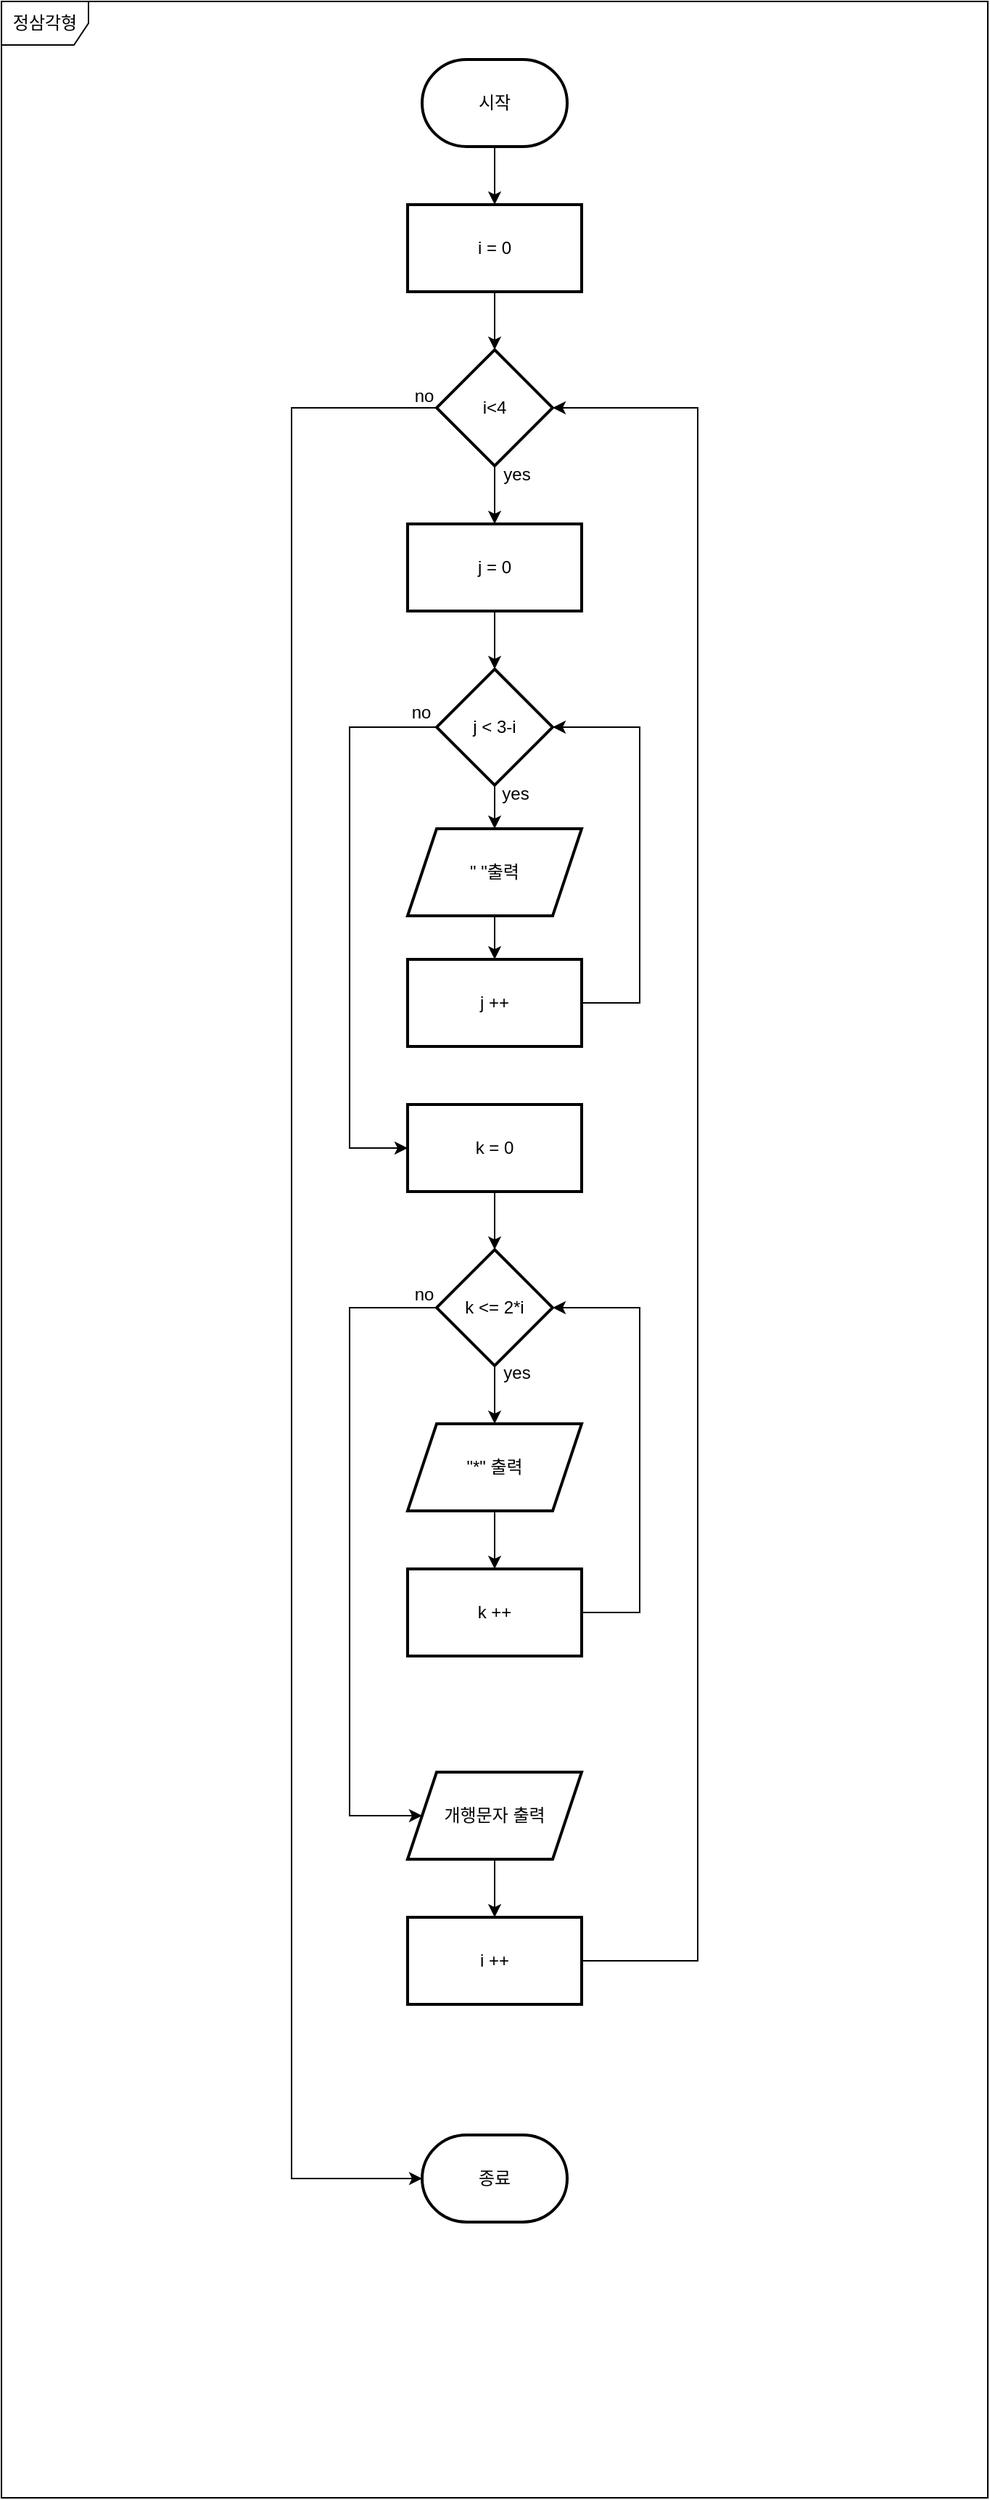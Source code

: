<mxfile version="26.0.16">
  <diagram name="페이지-1" id="27R1-qyvGeeAXX0JyV8W">
    <mxGraphModel dx="2868" dy="1688" grid="1" gridSize="10" guides="1" tooltips="1" connect="1" arrows="1" fold="1" page="1" pageScale="1" pageWidth="827" pageHeight="1169" math="0" shadow="0">
      <root>
        <mxCell id="0" />
        <mxCell id="1" parent="0" />
        <mxCell id="avFVUkf9BSmySJdu0mtt-1" value="정삼각형" style="shape=umlFrame;whiteSpace=wrap;html=1;pointerEvents=0;" vertex="1" parent="1">
          <mxGeometry x="40" y="40" width="680" height="1720" as="geometry" />
        </mxCell>
        <mxCell id="avFVUkf9BSmySJdu0mtt-4" value="" style="edgeStyle=orthogonalEdgeStyle;rounded=0;orthogonalLoop=1;jettySize=auto;html=1;" edge="1" parent="1" source="avFVUkf9BSmySJdu0mtt-2" target="avFVUkf9BSmySJdu0mtt-3">
          <mxGeometry relative="1" as="geometry" />
        </mxCell>
        <mxCell id="avFVUkf9BSmySJdu0mtt-2" value="시작" style="strokeWidth=2;html=1;shape=mxgraph.flowchart.terminator;whiteSpace=wrap;" vertex="1" parent="1">
          <mxGeometry x="330" y="80" width="100" height="60" as="geometry" />
        </mxCell>
        <mxCell id="avFVUkf9BSmySJdu0mtt-6" value="" style="edgeStyle=orthogonalEdgeStyle;rounded=0;orthogonalLoop=1;jettySize=auto;html=1;" edge="1" parent="1" source="avFVUkf9BSmySJdu0mtt-3" target="avFVUkf9BSmySJdu0mtt-5">
          <mxGeometry relative="1" as="geometry" />
        </mxCell>
        <mxCell id="avFVUkf9BSmySJdu0mtt-3" value="i = 0" style="whiteSpace=wrap;html=1;strokeWidth=2;" vertex="1" parent="1">
          <mxGeometry x="320" y="180" width="120" height="60" as="geometry" />
        </mxCell>
        <mxCell id="avFVUkf9BSmySJdu0mtt-8" value="" style="edgeStyle=orthogonalEdgeStyle;rounded=0;orthogonalLoop=1;jettySize=auto;html=1;" edge="1" parent="1" source="avFVUkf9BSmySJdu0mtt-5" target="avFVUkf9BSmySJdu0mtt-7">
          <mxGeometry relative="1" as="geometry" />
        </mxCell>
        <mxCell id="avFVUkf9BSmySJdu0mtt-5" value="i&amp;lt;4" style="rhombus;whiteSpace=wrap;html=1;strokeWidth=2;" vertex="1" parent="1">
          <mxGeometry x="340" y="280" width="80" height="80" as="geometry" />
        </mxCell>
        <mxCell id="avFVUkf9BSmySJdu0mtt-11" value="" style="edgeStyle=orthogonalEdgeStyle;rounded=0;orthogonalLoop=1;jettySize=auto;html=1;" edge="1" parent="1" source="avFVUkf9BSmySJdu0mtt-7" target="avFVUkf9BSmySJdu0mtt-10">
          <mxGeometry relative="1" as="geometry" />
        </mxCell>
        <mxCell id="avFVUkf9BSmySJdu0mtt-7" value="j = 0" style="whiteSpace=wrap;html=1;strokeWidth=2;" vertex="1" parent="1">
          <mxGeometry x="320" y="400" width="120" height="60" as="geometry" />
        </mxCell>
        <mxCell id="avFVUkf9BSmySJdu0mtt-9" value="yes" style="text;html=1;align=center;verticalAlign=middle;resizable=0;points=[];autosize=1;strokeColor=none;fillColor=none;" vertex="1" parent="1">
          <mxGeometry x="375" y="351" width="40" height="30" as="geometry" />
        </mxCell>
        <mxCell id="avFVUkf9BSmySJdu0mtt-14" value="" style="edgeStyle=orthogonalEdgeStyle;rounded=0;orthogonalLoop=1;jettySize=auto;html=1;" edge="1" parent="1" source="avFVUkf9BSmySJdu0mtt-10" target="avFVUkf9BSmySJdu0mtt-13">
          <mxGeometry relative="1" as="geometry" />
        </mxCell>
        <mxCell id="avFVUkf9BSmySJdu0mtt-21" style="edgeStyle=orthogonalEdgeStyle;rounded=0;orthogonalLoop=1;jettySize=auto;html=1;entryX=0;entryY=0.5;entryDx=0;entryDy=0;" edge="1" parent="1" source="avFVUkf9BSmySJdu0mtt-10" target="avFVUkf9BSmySJdu0mtt-18">
          <mxGeometry relative="1" as="geometry">
            <Array as="points">
              <mxPoint x="280" y="540" />
              <mxPoint x="280" y="830" />
            </Array>
          </mxGeometry>
        </mxCell>
        <mxCell id="avFVUkf9BSmySJdu0mtt-10" value="j &amp;lt; 3-i" style="rhombus;whiteSpace=wrap;html=1;strokeWidth=2;" vertex="1" parent="1">
          <mxGeometry x="340" y="500" width="80" height="80" as="geometry" />
        </mxCell>
        <mxCell id="avFVUkf9BSmySJdu0mtt-17" value="" style="edgeStyle=orthogonalEdgeStyle;rounded=0;orthogonalLoop=1;jettySize=auto;html=1;" edge="1" parent="1" source="avFVUkf9BSmySJdu0mtt-13" target="avFVUkf9BSmySJdu0mtt-16">
          <mxGeometry relative="1" as="geometry" />
        </mxCell>
        <mxCell id="avFVUkf9BSmySJdu0mtt-13" value="&quot; &quot;출력" style="shape=parallelogram;perimeter=parallelogramPerimeter;whiteSpace=wrap;html=1;fixedSize=1;strokeWidth=2;" vertex="1" parent="1">
          <mxGeometry x="320" y="610" width="120" height="60" as="geometry" />
        </mxCell>
        <mxCell id="avFVUkf9BSmySJdu0mtt-15" value="yes" style="text;html=1;align=center;verticalAlign=middle;resizable=0;points=[];autosize=1;strokeColor=none;fillColor=none;" vertex="1" parent="1">
          <mxGeometry x="374" y="571" width="40" height="30" as="geometry" />
        </mxCell>
        <mxCell id="avFVUkf9BSmySJdu0mtt-20" style="edgeStyle=orthogonalEdgeStyle;rounded=0;orthogonalLoop=1;jettySize=auto;html=1;entryX=1;entryY=0.5;entryDx=0;entryDy=0;" edge="1" parent="1" source="avFVUkf9BSmySJdu0mtt-16" target="avFVUkf9BSmySJdu0mtt-10">
          <mxGeometry relative="1" as="geometry">
            <Array as="points">
              <mxPoint x="480" y="730" />
              <mxPoint x="480" y="540" />
            </Array>
          </mxGeometry>
        </mxCell>
        <mxCell id="avFVUkf9BSmySJdu0mtt-16" value="j ++" style="whiteSpace=wrap;html=1;strokeWidth=2;" vertex="1" parent="1">
          <mxGeometry x="320" y="700" width="120" height="60" as="geometry" />
        </mxCell>
        <mxCell id="avFVUkf9BSmySJdu0mtt-26" value="" style="edgeStyle=orthogonalEdgeStyle;rounded=0;orthogonalLoop=1;jettySize=auto;html=1;" edge="1" parent="1" source="avFVUkf9BSmySJdu0mtt-18" target="avFVUkf9BSmySJdu0mtt-25">
          <mxGeometry relative="1" as="geometry" />
        </mxCell>
        <mxCell id="avFVUkf9BSmySJdu0mtt-18" value="k = 0" style="whiteSpace=wrap;html=1;strokeWidth=2;" vertex="1" parent="1">
          <mxGeometry x="320" y="800" width="120" height="60" as="geometry" />
        </mxCell>
        <mxCell id="avFVUkf9BSmySJdu0mtt-22" value="no" style="text;html=1;align=center;verticalAlign=middle;resizable=0;points=[];autosize=1;strokeColor=none;fillColor=none;" vertex="1" parent="1">
          <mxGeometry x="309" y="515" width="40" height="30" as="geometry" />
        </mxCell>
        <mxCell id="avFVUkf9BSmySJdu0mtt-28" value="" style="edgeStyle=orthogonalEdgeStyle;rounded=0;orthogonalLoop=1;jettySize=auto;html=1;" edge="1" parent="1" source="avFVUkf9BSmySJdu0mtt-25" target="avFVUkf9BSmySJdu0mtt-27">
          <mxGeometry relative="1" as="geometry" />
        </mxCell>
        <mxCell id="avFVUkf9BSmySJdu0mtt-39" style="edgeStyle=orthogonalEdgeStyle;rounded=0;orthogonalLoop=1;jettySize=auto;html=1;entryX=0;entryY=0.5;entryDx=0;entryDy=0;" edge="1" parent="1" source="avFVUkf9BSmySJdu0mtt-25" target="avFVUkf9BSmySJdu0mtt-33">
          <mxGeometry relative="1" as="geometry">
            <Array as="points">
              <mxPoint x="280" y="940" />
              <mxPoint x="280" y="1290" />
            </Array>
          </mxGeometry>
        </mxCell>
        <mxCell id="avFVUkf9BSmySJdu0mtt-25" value="k &amp;lt;= 2*i" style="rhombus;whiteSpace=wrap;html=1;strokeWidth=2;" vertex="1" parent="1">
          <mxGeometry x="340" y="900" width="80" height="80" as="geometry" />
        </mxCell>
        <mxCell id="avFVUkf9BSmySJdu0mtt-31" value="" style="edgeStyle=orthogonalEdgeStyle;rounded=0;orthogonalLoop=1;jettySize=auto;html=1;" edge="1" parent="1" source="avFVUkf9BSmySJdu0mtt-27" target="avFVUkf9BSmySJdu0mtt-30">
          <mxGeometry relative="1" as="geometry" />
        </mxCell>
        <mxCell id="avFVUkf9BSmySJdu0mtt-27" value="&quot;*&quot; 출력" style="shape=parallelogram;perimeter=parallelogramPerimeter;whiteSpace=wrap;html=1;fixedSize=1;strokeWidth=2;" vertex="1" parent="1">
          <mxGeometry x="320" y="1020" width="120" height="60" as="geometry" />
        </mxCell>
        <mxCell id="avFVUkf9BSmySJdu0mtt-29" value="yes" style="text;html=1;align=center;verticalAlign=middle;resizable=0;points=[];autosize=1;strokeColor=none;fillColor=none;" vertex="1" parent="1">
          <mxGeometry x="375" y="970" width="40" height="30" as="geometry" />
        </mxCell>
        <mxCell id="avFVUkf9BSmySJdu0mtt-32" style="edgeStyle=orthogonalEdgeStyle;rounded=0;orthogonalLoop=1;jettySize=auto;html=1;entryX=1;entryY=0.5;entryDx=0;entryDy=0;" edge="1" parent="1" source="avFVUkf9BSmySJdu0mtt-30" target="avFVUkf9BSmySJdu0mtt-25">
          <mxGeometry relative="1" as="geometry">
            <Array as="points">
              <mxPoint x="480" y="1150" />
              <mxPoint x="480" y="940" />
            </Array>
          </mxGeometry>
        </mxCell>
        <mxCell id="avFVUkf9BSmySJdu0mtt-30" value="k ++" style="whiteSpace=wrap;html=1;strokeWidth=2;" vertex="1" parent="1">
          <mxGeometry x="320" y="1120" width="120" height="60" as="geometry" />
        </mxCell>
        <mxCell id="avFVUkf9BSmySJdu0mtt-37" value="" style="edgeStyle=orthogonalEdgeStyle;rounded=0;orthogonalLoop=1;jettySize=auto;html=1;" edge="1" parent="1" source="avFVUkf9BSmySJdu0mtt-33" target="avFVUkf9BSmySJdu0mtt-36">
          <mxGeometry relative="1" as="geometry" />
        </mxCell>
        <mxCell id="avFVUkf9BSmySJdu0mtt-33" value="개행문자 출력" style="shape=parallelogram;perimeter=parallelogramPerimeter;whiteSpace=wrap;html=1;fixedSize=1;strokeWidth=2;" vertex="1" parent="1">
          <mxGeometry x="320" y="1260" width="120" height="60" as="geometry" />
        </mxCell>
        <mxCell id="avFVUkf9BSmySJdu0mtt-35" value="종료" style="strokeWidth=2;html=1;shape=mxgraph.flowchart.terminator;whiteSpace=wrap;" vertex="1" parent="1">
          <mxGeometry x="330" y="1510" width="100" height="60" as="geometry" />
        </mxCell>
        <mxCell id="avFVUkf9BSmySJdu0mtt-41" style="edgeStyle=orthogonalEdgeStyle;rounded=0;orthogonalLoop=1;jettySize=auto;html=1;entryX=1;entryY=0.5;entryDx=0;entryDy=0;" edge="1" parent="1" source="avFVUkf9BSmySJdu0mtt-36" target="avFVUkf9BSmySJdu0mtt-5">
          <mxGeometry relative="1" as="geometry">
            <Array as="points">
              <mxPoint x="520" y="1390" />
              <mxPoint x="520" y="320" />
            </Array>
          </mxGeometry>
        </mxCell>
        <mxCell id="avFVUkf9BSmySJdu0mtt-36" value="i ++" style="whiteSpace=wrap;html=1;strokeWidth=2;" vertex="1" parent="1">
          <mxGeometry x="320" y="1360" width="120" height="60" as="geometry" />
        </mxCell>
        <mxCell id="avFVUkf9BSmySJdu0mtt-40" value="no" style="text;html=1;align=center;verticalAlign=middle;resizable=0;points=[];autosize=1;strokeColor=none;fillColor=none;" vertex="1" parent="1">
          <mxGeometry x="311" y="916" width="40" height="30" as="geometry" />
        </mxCell>
        <mxCell id="avFVUkf9BSmySJdu0mtt-42" style="edgeStyle=orthogonalEdgeStyle;rounded=0;orthogonalLoop=1;jettySize=auto;html=1;entryX=0;entryY=0.5;entryDx=0;entryDy=0;entryPerimeter=0;" edge="1" parent="1" source="avFVUkf9BSmySJdu0mtt-5" target="avFVUkf9BSmySJdu0mtt-35">
          <mxGeometry relative="1" as="geometry">
            <Array as="points">
              <mxPoint x="240" y="320" />
              <mxPoint x="240" y="1540" />
            </Array>
          </mxGeometry>
        </mxCell>
        <mxCell id="avFVUkf9BSmySJdu0mtt-43" value="no" style="text;html=1;align=center;verticalAlign=middle;resizable=0;points=[];autosize=1;strokeColor=none;fillColor=none;" vertex="1" parent="1">
          <mxGeometry x="311" y="297" width="40" height="30" as="geometry" />
        </mxCell>
      </root>
    </mxGraphModel>
  </diagram>
</mxfile>
